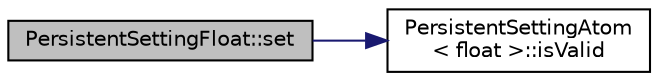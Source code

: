 digraph "PersistentSettingFloat::set"
{
  edge [fontname="Helvetica",fontsize="10",labelfontname="Helvetica",labelfontsize="10"];
  node [fontname="Helvetica",fontsize="10",shape=record];
  rankdir="LR";
  Node8 [label="PersistentSettingFloat::set",height=0.2,width=0.4,color="black", fillcolor="grey75", style="filled", fontcolor="black"];
  Node8 -> Node9 [color="midnightblue",fontsize="10",style="solid",fontname="Helvetica"];
  Node9 [label="PersistentSettingAtom\l\< float \>::isValid",height=0.2,width=0.4,color="black", fillcolor="white", style="filled",URL="$classPersistentSettingAtom.html#af8bb87b4c901e1fa1a693aa4673eaf44",tooltip="Validation of String representation. "];
}
